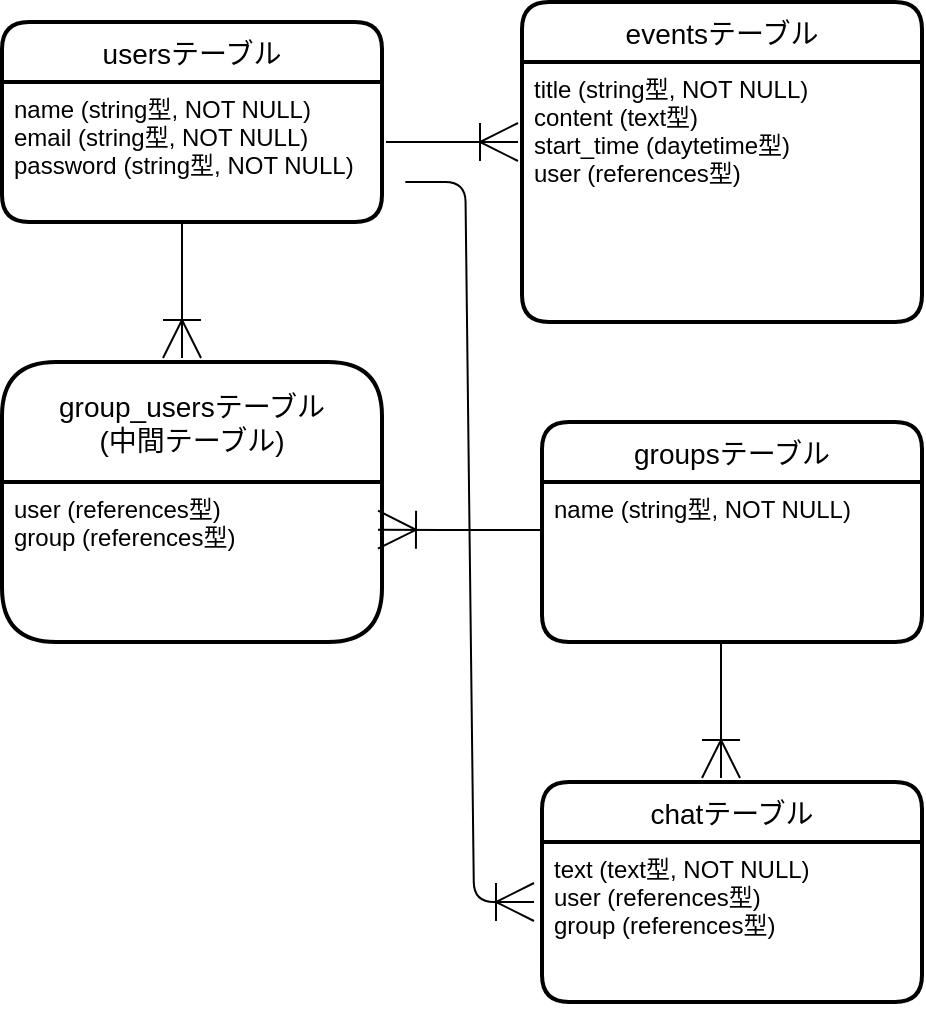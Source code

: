 <mxfile version="13.6.5">
    <diagram id="Q6xsld-wWhU6NOE8T065" name="ページ1">
        <mxGraphModel dx="5180" dy="5513" grid="1" gridSize="10" guides="1" tooltips="1" connect="1" arrows="1" fold="1" page="0" pageScale="1" pageWidth="827" pageHeight="1169" background="none" math="0" shadow="0">
            <root>
                <mxCell id="0"/>
                <mxCell id="1" parent="0"/>
                <mxCell id="5" value="eventsテーブル" style="swimlane;childLayout=stackLayout;horizontal=1;startSize=30;horizontalStack=0;rounded=1;fontSize=14;fontStyle=0;strokeWidth=2;resizeParent=0;resizeLast=1;shadow=0;dashed=0;align=center;" parent="1" vertex="1">
                    <mxGeometry x="-3820" y="-4640" width="200" height="160" as="geometry"/>
                </mxCell>
                <mxCell id="6" value="title (string型, NOT NULL)&#10;content (text型)&#10;start_time (daytetime型)&#10;user (references型)" style="align=left;strokeColor=none;fillColor=none;spacingLeft=4;fontSize=12;verticalAlign=top;resizable=0;rotatable=0;part=1;" parent="5" vertex="1">
                    <mxGeometry y="30" width="200" height="130" as="geometry"/>
                </mxCell>
                <mxCell id="7" style="edgeStyle=orthogonalEdgeStyle;rounded=0;orthogonalLoop=1;jettySize=auto;html=1;exitX=0.5;exitY=1;exitDx=0;exitDy=0;" parent="5" source="6" target="6" edge="1">
                    <mxGeometry relative="1" as="geometry"/>
                </mxCell>
                <mxCell id="3" value="usersテーブル" style="swimlane;childLayout=stackLayout;horizontal=1;startSize=30;horizontalStack=0;rounded=1;fontSize=14;fontStyle=0;strokeWidth=2;resizeParent=0;resizeLast=1;shadow=0;dashed=0;align=center;" parent="1" vertex="1">
                    <mxGeometry x="-4080" y="-4630" width="190" height="100" as="geometry"/>
                </mxCell>
                <mxCell id="4" value="name (string型, NOT NULL)&#10;email (string型, NOT NULL)&#10;password (string型, NOT NULL)" style="align=left;strokeColor=none;fillColor=none;spacingLeft=4;fontSize=12;verticalAlign=top;resizable=0;rotatable=0;part=1;" parent="3" vertex="1">
                    <mxGeometry y="30" width="190" height="70" as="geometry"/>
                </mxCell>
                <mxCell id="8" value="groupsテーブル" style="swimlane;childLayout=stackLayout;horizontal=1;startSize=30;horizontalStack=0;rounded=1;fontSize=14;fontStyle=0;strokeWidth=2;resizeParent=0;resizeLast=1;shadow=0;dashed=0;align=center;" parent="1" vertex="1">
                    <mxGeometry x="-3810" y="-4430" width="190" height="110" as="geometry"/>
                </mxCell>
                <mxCell id="9" value="name (string型, NOT NULL)" style="align=left;strokeColor=none;fillColor=none;spacingLeft=4;fontSize=12;verticalAlign=top;resizable=0;rotatable=0;part=1;" parent="8" vertex="1">
                    <mxGeometry y="30" width="190" height="80" as="geometry"/>
                </mxCell>
                <mxCell id="10" style="edgeStyle=orthogonalEdgeStyle;rounded=0;orthogonalLoop=1;jettySize=auto;html=1;exitX=0.5;exitY=1;exitDx=0;exitDy=0;" parent="8" source="9" target="9" edge="1">
                    <mxGeometry relative="1" as="geometry"/>
                </mxCell>
                <mxCell id="12" value="group_usersテーブル&#10;(中間テーブル)" style="swimlane;childLayout=stackLayout;horizontal=1;startSize=60;horizontalStack=0;rounded=1;fontSize=14;fontStyle=0;strokeWidth=2;resizeParent=0;resizeLast=1;shadow=0;dashed=0;align=center;" parent="1" vertex="1">
                    <mxGeometry x="-4080" y="-4460" width="190" height="140" as="geometry"/>
                </mxCell>
                <mxCell id="16" value="" style="fontSize=12;html=1;endArrow=ERoneToMany;endSize=17;entryX=1.01;entryY=0.373;entryDx=0;entryDy=0;entryPerimeter=0;" parent="12" edge="1">
                    <mxGeometry width="100" height="100" relative="1" as="geometry">
                        <mxPoint x="270" y="84" as="sourcePoint"/>
                        <mxPoint x="188" y="83.84" as="targetPoint"/>
                        <Array as="points">
                            <mxPoint x="230" y="84"/>
                        </Array>
                    </mxGeometry>
                </mxCell>
                <mxCell id="13" value="user (references型)&#10;group (references型)" style="align=left;strokeColor=none;fillColor=none;spacingLeft=4;fontSize=12;verticalAlign=top;resizable=0;rotatable=0;part=1;" parent="12" vertex="1">
                    <mxGeometry y="60" width="190" height="80" as="geometry"/>
                </mxCell>
                <mxCell id="14" style="edgeStyle=orthogonalEdgeStyle;rounded=0;orthogonalLoop=1;jettySize=auto;html=1;exitX=0.5;exitY=1;exitDx=0;exitDy=0;" parent="12" source="13" target="13" edge="1">
                    <mxGeometry relative="1" as="geometry"/>
                </mxCell>
                <mxCell id="15" value="" style="edgeStyle=entityRelationEdgeStyle;fontSize=12;html=1;endArrow=ERoneToMany;endSize=17;" parent="1" edge="1">
                    <mxGeometry width="100" height="100" relative="1" as="geometry">
                        <mxPoint x="-3888" y="-4570" as="sourcePoint"/>
                        <mxPoint x="-3822" y="-4570" as="targetPoint"/>
                    </mxGeometry>
                </mxCell>
                <mxCell id="18" value="" style="fontSize=12;html=1;endArrow=ERoneToMany;endSize=17;" parent="1" edge="1">
                    <mxGeometry width="100" height="100" relative="1" as="geometry">
                        <mxPoint x="-3720.5" y="-4320" as="sourcePoint"/>
                        <mxPoint x="-3720.5" y="-4252" as="targetPoint"/>
                        <Array as="points">
                            <mxPoint x="-3720.5" y="-4272"/>
                        </Array>
                    </mxGeometry>
                </mxCell>
                <mxCell id="22" value="chatテーブル" style="swimlane;childLayout=stackLayout;horizontal=1;startSize=30;horizontalStack=0;rounded=1;fontSize=14;fontStyle=0;strokeWidth=2;resizeParent=0;resizeLast=1;shadow=0;dashed=0;align=center;" vertex="1" parent="1">
                    <mxGeometry x="-3810" y="-4250" width="190" height="110" as="geometry"/>
                </mxCell>
                <mxCell id="23" value="text (text型, NOT NULL)&#10;user (references型)&#10;group (references型)" style="align=left;strokeColor=none;fillColor=none;spacingLeft=4;fontSize=12;verticalAlign=top;resizable=0;rotatable=0;part=1;" vertex="1" parent="22">
                    <mxGeometry y="30" width="190" height="80" as="geometry"/>
                </mxCell>
                <mxCell id="24" style="edgeStyle=orthogonalEdgeStyle;rounded=0;orthogonalLoop=1;jettySize=auto;html=1;exitX=0.5;exitY=1;exitDx=0;exitDy=0;" edge="1" parent="22" source="23" target="23">
                    <mxGeometry relative="1" as="geometry"/>
                </mxCell>
                <mxCell id="25" value="" style="fontSize=12;html=1;endArrow=ERoneToMany;endSize=17;" edge="1" parent="1">
                    <mxGeometry width="100" height="100" relative="1" as="geometry">
                        <mxPoint x="-3990" y="-4530" as="sourcePoint"/>
                        <mxPoint x="-3990" y="-4462" as="targetPoint"/>
                        <Array as="points"/>
                    </mxGeometry>
                </mxCell>
                <mxCell id="26" value="" style="edgeStyle=entityRelationEdgeStyle;fontSize=12;html=1;endArrow=ERoneToMany;endSize=17;" edge="1" parent="1">
                    <mxGeometry width="100" height="100" relative="1" as="geometry">
                        <mxPoint x="-3878.333" y="-4550" as="sourcePoint"/>
                        <mxPoint x="-3814" y="-4190" as="targetPoint"/>
                    </mxGeometry>
                </mxCell>
            </root>
        </mxGraphModel>
    </diagram>
</mxfile>
